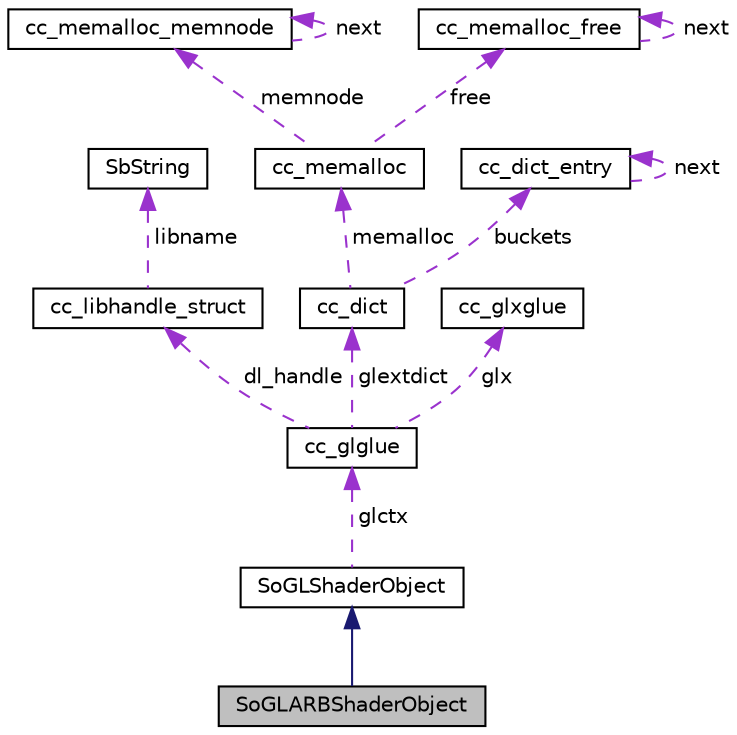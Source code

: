 digraph "SoGLARBShaderObject"
{
 // LATEX_PDF_SIZE
  edge [fontname="Helvetica",fontsize="10",labelfontname="Helvetica",labelfontsize="10"];
  node [fontname="Helvetica",fontsize="10",shape=record];
  Node1 [label="SoGLARBShaderObject",height=0.2,width=0.4,color="black", fillcolor="grey75", style="filled", fontcolor="black",tooltip=" "];
  Node2 -> Node1 [dir="back",color="midnightblue",fontsize="10",style="solid",fontname="Helvetica"];
  Node2 [label="SoGLShaderObject",height=0.2,width=0.4,color="black", fillcolor="white", style="filled",URL="$classSoGLShaderObject.html",tooltip=" "];
  Node3 -> Node2 [dir="back",color="darkorchid3",fontsize="10",style="dashed",label=" glctx" ,fontname="Helvetica"];
  Node3 [label="cc_glglue",height=0.2,width=0.4,color="black", fillcolor="white", style="filled",URL="$structcc__glglue.html",tooltip=" "];
  Node4 -> Node3 [dir="back",color="darkorchid3",fontsize="10",style="dashed",label=" dl_handle" ,fontname="Helvetica"];
  Node4 [label="cc_libhandle_struct",height=0.2,width=0.4,color="black", fillcolor="white", style="filled",URL="$structcc__libhandle__struct.html",tooltip=" "];
  Node5 -> Node4 [dir="back",color="darkorchid3",fontsize="10",style="dashed",label=" libname" ,fontname="Helvetica"];
  Node5 [label="SbString",height=0.2,width=0.4,color="black", fillcolor="white", style="filled",URL="$classSbString.html",tooltip="The SbString class is a string class with convenience functions for string operations."];
  Node6 -> Node3 [dir="back",color="darkorchid3",fontsize="10",style="dashed",label=" glextdict" ,fontname="Helvetica"];
  Node6 [label="cc_dict",height=0.2,width=0.4,color="black", fillcolor="white", style="filled",URL="$structcc__dict.html",tooltip=" "];
  Node7 -> Node6 [dir="back",color="darkorchid3",fontsize="10",style="dashed",label=" memalloc" ,fontname="Helvetica"];
  Node7 [label="cc_memalloc",height=0.2,width=0.4,color="black", fillcolor="white", style="filled",URL="$structcc__memalloc.html",tooltip=" "];
  Node8 -> Node7 [dir="back",color="darkorchid3",fontsize="10",style="dashed",label=" memnode" ,fontname="Helvetica"];
  Node8 [label="cc_memalloc_memnode",height=0.2,width=0.4,color="black", fillcolor="white", style="filled",URL="$structcc__memalloc__memnode.html",tooltip=" "];
  Node8 -> Node8 [dir="back",color="darkorchid3",fontsize="10",style="dashed",label=" next" ,fontname="Helvetica"];
  Node9 -> Node7 [dir="back",color="darkorchid3",fontsize="10",style="dashed",label=" free" ,fontname="Helvetica"];
  Node9 [label="cc_memalloc_free",height=0.2,width=0.4,color="black", fillcolor="white", style="filled",URL="$structcc__memalloc__free.html",tooltip=" "];
  Node9 -> Node9 [dir="back",color="darkorchid3",fontsize="10",style="dashed",label=" next" ,fontname="Helvetica"];
  Node10 -> Node6 [dir="back",color="darkorchid3",fontsize="10",style="dashed",label=" buckets" ,fontname="Helvetica"];
  Node10 [label="cc_dict_entry",height=0.2,width=0.4,color="black", fillcolor="white", style="filled",URL="$structcc__dict__entry.html",tooltip=" "];
  Node10 -> Node10 [dir="back",color="darkorchid3",fontsize="10",style="dashed",label=" next" ,fontname="Helvetica"];
  Node11 -> Node3 [dir="back",color="darkorchid3",fontsize="10",style="dashed",label=" glx" ,fontname="Helvetica"];
  Node11 [label="cc_glxglue",height=0.2,width=0.4,color="black", fillcolor="white", style="filled",URL="$structcc__glxglue.html",tooltip=" "];
}
